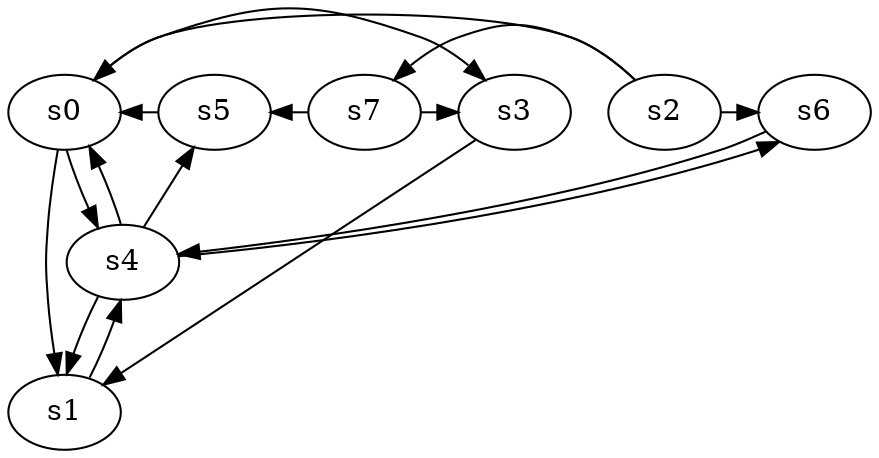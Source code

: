 digraph game_0793_complex_8 {
    s0 [name="s0", player=0];
    s1 [name="s1", player=0];
    s2 [name="s2", player=1];
    s3 [name="s3", player=0];
    s4 [name="s4", player=1];
    s5 [name="s5", player=0];
    s6 [name="s6", player=1, target=1];
    s7 [name="s7", player=1];

    s0 -> s1;
    s0 -> s3 [constraint="time == 6 || time == 11 || time == 12 || time == 21"];
    s0 -> s4;
    s1 -> s4 [constraint="time == 5 || time == 14 || time == 17"];
    s2 -> s0 [constraint="time % 3 == 2 || time % 2 == 1"];
    s2 -> s6 [constraint="time % 3 == 1 && time % 3 == 1"];
    s2 -> s7 [constraint="time % 3 == 0 || time % 2 == 1"];
    s3 -> s1 [constraint="time % 5 == 0 || time % 5 == 1"];
    s4 -> s0 [constraint="time % 2 == 1 || time % 4 == 1"];
    s4 -> s1;
    s4 -> s5 [constraint="!(time % 3 == 0)"];
    s4 -> s6 [constraint="!(time % 3 == 1)"];
    s5 -> s0 [constraint="time % 5 == 2 || time % 4 == 0"];
    s6 -> s4 [constraint="time == 15 || time == 27"];
    s7 -> s3 [constraint="time == 8 || time == 22"];
    s7 -> s5 [constraint="time % 2 == 1 || time % 5 == 4"];
}
